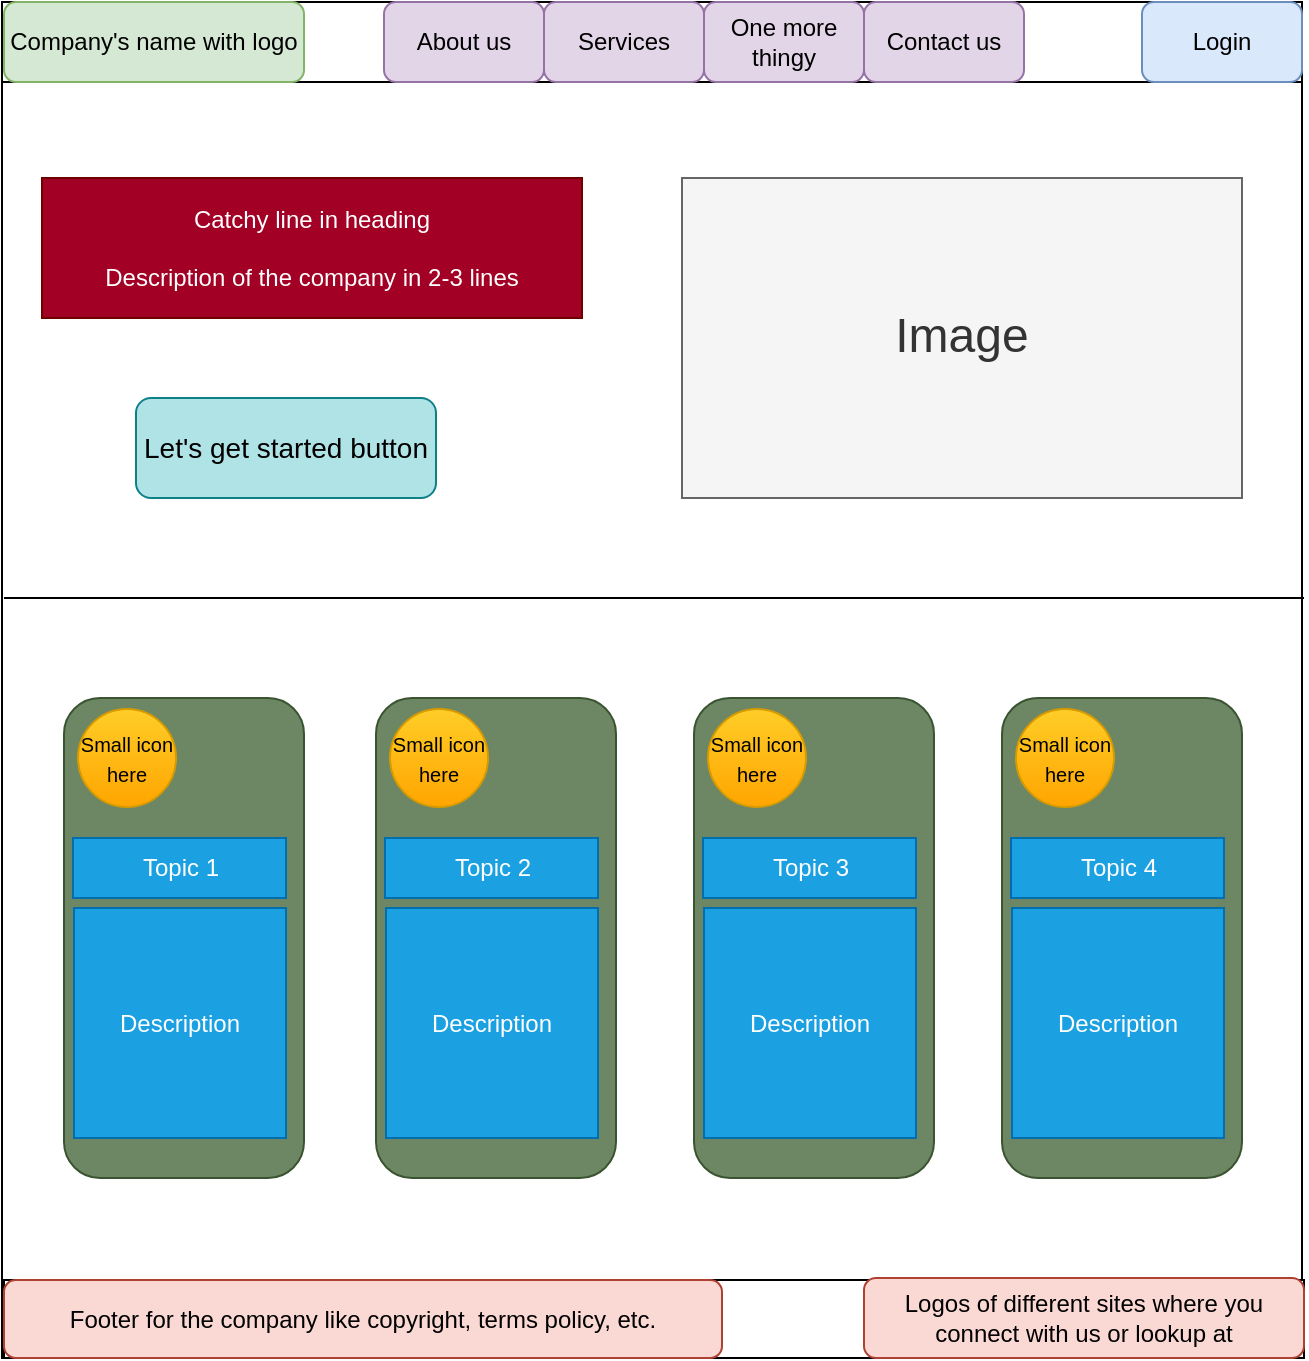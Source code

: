 <mxfile version="24.4.8" type="github">
  <diagram name="Page-1" id="pJp4zo_Ey-GJ9IVS6SAg">
    <mxGraphModel dx="794" dy="420" grid="1" gridSize="10" guides="1" tooltips="1" connect="1" arrows="1" fold="1" page="1" pageScale="1" pageWidth="850" pageHeight="1100" math="0" shadow="0">
      <root>
        <mxCell id="0" />
        <mxCell id="1" parent="0" />
        <mxCell id="oqOKgRQTfTrVc_61Tcot-1" value="" style="rounded=0;whiteSpace=wrap;html=1;" vertex="1" parent="1">
          <mxGeometry x="93" y="72" width="650" height="678" as="geometry" />
        </mxCell>
        <mxCell id="oqOKgRQTfTrVc_61Tcot-2" value="" style="rounded=0;whiteSpace=wrap;html=1;" vertex="1" parent="1">
          <mxGeometry x="93" y="72" width="650" height="40" as="geometry" />
        </mxCell>
        <mxCell id="oqOKgRQTfTrVc_61Tcot-4" value="Login" style="rounded=1;whiteSpace=wrap;html=1;fillColor=#dae8fc;strokeColor=#6c8ebf;" vertex="1" parent="1">
          <mxGeometry x="663" y="72" width="80" height="40" as="geometry" />
        </mxCell>
        <mxCell id="oqOKgRQTfTrVc_61Tcot-5" value="Company&#39;s name with logo" style="rounded=1;whiteSpace=wrap;html=1;fillColor=#d5e8d4;strokeColor=#82b366;" vertex="1" parent="1">
          <mxGeometry x="94" y="72" width="150" height="40" as="geometry" />
        </mxCell>
        <mxCell id="oqOKgRQTfTrVc_61Tcot-6" value="About us" style="rounded=1;whiteSpace=wrap;html=1;fillColor=#e1d5e7;strokeColor=#9673a6;" vertex="1" parent="1">
          <mxGeometry x="284" y="72" width="80" height="40" as="geometry" />
        </mxCell>
        <mxCell id="oqOKgRQTfTrVc_61Tcot-7" value="Services" style="rounded=1;whiteSpace=wrap;html=1;fillColor=#e1d5e7;strokeColor=#9673a6;" vertex="1" parent="1">
          <mxGeometry x="364" y="72" width="80" height="40" as="geometry" />
        </mxCell>
        <mxCell id="oqOKgRQTfTrVc_61Tcot-8" value="One more thingy" style="rounded=1;whiteSpace=wrap;html=1;fillColor=#e1d5e7;strokeColor=#9673a6;" vertex="1" parent="1">
          <mxGeometry x="444" y="72" width="80" height="40" as="geometry" />
        </mxCell>
        <mxCell id="oqOKgRQTfTrVc_61Tcot-9" value="&lt;font style=&quot;font-size: 14px;&quot;&gt;Let&#39;s get started button&lt;/font&gt;" style="rounded=1;whiteSpace=wrap;html=1;fillColor=#b0e3e6;strokeColor=#0e8088;" vertex="1" parent="1">
          <mxGeometry x="160" y="270" width="150" height="50" as="geometry" />
        </mxCell>
        <mxCell id="oqOKgRQTfTrVc_61Tcot-10" value="Catchy line in heading&lt;br&gt;&lt;br&gt;Description of the company in&amp;nbsp;2-3 lines" style="text;html=1;align=center;verticalAlign=middle;whiteSpace=wrap;rounded=0;fillColor=#a20025;strokeColor=#6F0000;fontColor=#ffffff;" vertex="1" parent="1">
          <mxGeometry x="113" y="160" width="270" height="70" as="geometry" />
        </mxCell>
        <mxCell id="oqOKgRQTfTrVc_61Tcot-11" value="&lt;sup&gt;&lt;font style=&quot;font-size: 24px;&quot;&gt;Image&lt;/font&gt;&lt;/sup&gt;" style="rounded=0;whiteSpace=wrap;html=1;fillColor=#f5f5f5;fontColor=#333333;strokeColor=#666666;" vertex="1" parent="1">
          <mxGeometry x="433" y="160" width="280" height="160" as="geometry" />
        </mxCell>
        <mxCell id="oqOKgRQTfTrVc_61Tcot-19" value="" style="endArrow=none;html=1;rounded=0;entryX=0.999;entryY=0.413;entryDx=0;entryDy=0;entryPerimeter=0;" edge="1" parent="1">
          <mxGeometry width="50" height="50" relative="1" as="geometry">
            <mxPoint x="94" y="370" as="sourcePoint" />
            <mxPoint x="744" y="370" as="targetPoint" />
          </mxGeometry>
        </mxCell>
        <mxCell id="oqOKgRQTfTrVc_61Tcot-20" value="" style="rounded=0;whiteSpace=wrap;html=1;" vertex="1" parent="1">
          <mxGeometry x="94" y="711" width="650" height="39" as="geometry" />
        </mxCell>
        <mxCell id="oqOKgRQTfTrVc_61Tcot-21" value="Footer for the company like copyright, terms policy, etc." style="rounded=1;whiteSpace=wrap;html=1;fillColor=#fad9d5;strokeColor=#ae4132;" vertex="1" parent="1">
          <mxGeometry x="94" y="711" width="359" height="39" as="geometry" />
        </mxCell>
        <mxCell id="oqOKgRQTfTrVc_61Tcot-22" value="Logos of different sites where you connect with us or lookup at" style="rounded=1;whiteSpace=wrap;html=1;fillColor=#fad9d5;strokeColor=#ae4132;" vertex="1" parent="1">
          <mxGeometry x="524" y="710" width="220" height="40" as="geometry" />
        </mxCell>
        <mxCell id="oqOKgRQTfTrVc_61Tcot-28" value="Contact us" style="rounded=1;whiteSpace=wrap;html=1;fillColor=#e1d5e7;strokeColor=#9673a6;" vertex="1" parent="1">
          <mxGeometry x="524" y="72" width="80" height="40" as="geometry" />
        </mxCell>
        <mxCell id="oqOKgRQTfTrVc_61Tcot-76" value="" style="group" vertex="1" connectable="0" parent="1">
          <mxGeometry x="280" y="420" width="120" height="240" as="geometry" />
        </mxCell>
        <mxCell id="oqOKgRQTfTrVc_61Tcot-72" value="" style="rounded=1;whiteSpace=wrap;html=1;fillColor=#6d8764;fontColor=#ffffff;strokeColor=#3A5431;" vertex="1" parent="oqOKgRQTfTrVc_61Tcot-76">
          <mxGeometry width="120" height="240" as="geometry" />
        </mxCell>
        <mxCell id="oqOKgRQTfTrVc_61Tcot-73" value="&lt;font style=&quot;font-size: 10px;&quot;&gt;Small icon here&lt;/font&gt;" style="ellipse;whiteSpace=wrap;html=1;aspect=fixed;fillColor=#ffcd28;gradientColor=#ffa500;strokeColor=#d79b00;" vertex="1" parent="oqOKgRQTfTrVc_61Tcot-76">
          <mxGeometry x="7" y="5.5" width="49" height="49" as="geometry" />
        </mxCell>
        <mxCell id="oqOKgRQTfTrVc_61Tcot-74" value="Topic 2" style="text;html=1;align=center;verticalAlign=middle;whiteSpace=wrap;rounded=0;fillColor=#1ba1e2;fontColor=#ffffff;strokeColor=#006EAF;" vertex="1" parent="oqOKgRQTfTrVc_61Tcot-76">
          <mxGeometry x="4.5" y="70" width="106.5" height="30" as="geometry" />
        </mxCell>
        <mxCell id="oqOKgRQTfTrVc_61Tcot-75" value="Description" style="text;html=1;align=center;verticalAlign=middle;whiteSpace=wrap;rounded=0;fillColor=#1ba1e2;fontColor=#ffffff;strokeColor=#006EAF;" vertex="1" parent="oqOKgRQTfTrVc_61Tcot-76">
          <mxGeometry x="5" y="105" width="106" height="115" as="geometry" />
        </mxCell>
        <mxCell id="oqOKgRQTfTrVc_61Tcot-77" value="" style="group" vertex="1" connectable="0" parent="1">
          <mxGeometry x="124" y="420" width="120" height="240" as="geometry" />
        </mxCell>
        <mxCell id="oqOKgRQTfTrVc_61Tcot-68" value="" style="rounded=1;whiteSpace=wrap;html=1;fillColor=#6d8764;fontColor=#ffffff;strokeColor=#3A5431;" vertex="1" parent="oqOKgRQTfTrVc_61Tcot-77">
          <mxGeometry width="120" height="240" as="geometry" />
        </mxCell>
        <mxCell id="oqOKgRQTfTrVc_61Tcot-69" value="&lt;font style=&quot;font-size: 10px;&quot;&gt;Small icon here&lt;/font&gt;" style="ellipse;whiteSpace=wrap;html=1;aspect=fixed;fillColor=#ffcd28;gradientColor=#ffa500;strokeColor=#d79b00;" vertex="1" parent="oqOKgRQTfTrVc_61Tcot-77">
          <mxGeometry x="7" y="5.5" width="49" height="49" as="geometry" />
        </mxCell>
        <mxCell id="oqOKgRQTfTrVc_61Tcot-70" value="Topic 1" style="text;html=1;align=center;verticalAlign=middle;whiteSpace=wrap;rounded=0;fillColor=#1ba1e2;fontColor=#ffffff;strokeColor=#006EAF;" vertex="1" parent="oqOKgRQTfTrVc_61Tcot-77">
          <mxGeometry x="4.5" y="70" width="106.5" height="30" as="geometry" />
        </mxCell>
        <mxCell id="oqOKgRQTfTrVc_61Tcot-71" value="Description" style="text;html=1;align=center;verticalAlign=middle;whiteSpace=wrap;rounded=0;fillColor=#1ba1e2;fontColor=#ffffff;strokeColor=#006EAF;" vertex="1" parent="oqOKgRQTfTrVc_61Tcot-77">
          <mxGeometry x="5" y="105" width="106" height="115" as="geometry" />
        </mxCell>
        <mxCell id="oqOKgRQTfTrVc_61Tcot-78" value="" style="group" vertex="1" connectable="0" parent="1">
          <mxGeometry x="439" y="420" width="120" height="240" as="geometry" />
        </mxCell>
        <mxCell id="oqOKgRQTfTrVc_61Tcot-46" value="" style="rounded=1;whiteSpace=wrap;html=1;fillColor=#6d8764;fontColor=#ffffff;strokeColor=#3A5431;" vertex="1" parent="oqOKgRQTfTrVc_61Tcot-78">
          <mxGeometry width="120" height="240" as="geometry" />
        </mxCell>
        <mxCell id="oqOKgRQTfTrVc_61Tcot-47" value="&lt;font style=&quot;font-size: 10px;&quot;&gt;Small icon here&lt;/font&gt;" style="ellipse;whiteSpace=wrap;html=1;aspect=fixed;fillColor=#ffcd28;gradientColor=#ffa500;strokeColor=#d79b00;" vertex="1" parent="oqOKgRQTfTrVc_61Tcot-78">
          <mxGeometry x="7" y="5.5" width="49" height="49" as="geometry" />
        </mxCell>
        <mxCell id="oqOKgRQTfTrVc_61Tcot-48" value="Topic 3" style="text;html=1;align=center;verticalAlign=middle;whiteSpace=wrap;rounded=0;fillColor=#1ba1e2;fontColor=#ffffff;strokeColor=#006EAF;" vertex="1" parent="oqOKgRQTfTrVc_61Tcot-78">
          <mxGeometry x="4.5" y="70" width="106.5" height="30" as="geometry" />
        </mxCell>
        <mxCell id="oqOKgRQTfTrVc_61Tcot-49" value="Description" style="text;html=1;align=center;verticalAlign=middle;whiteSpace=wrap;rounded=0;fillColor=#1ba1e2;fontColor=#ffffff;strokeColor=#006EAF;" vertex="1" parent="oqOKgRQTfTrVc_61Tcot-78">
          <mxGeometry x="5" y="105" width="106" height="115" as="geometry" />
        </mxCell>
        <mxCell id="oqOKgRQTfTrVc_61Tcot-79" value="" style="group" vertex="1" connectable="0" parent="1">
          <mxGeometry x="593" y="420" width="120" height="240" as="geometry" />
        </mxCell>
        <mxCell id="oqOKgRQTfTrVc_61Tcot-59" value="" style="rounded=1;whiteSpace=wrap;html=1;fillColor=#6d8764;fontColor=#ffffff;strokeColor=#3A5431;" vertex="1" parent="oqOKgRQTfTrVc_61Tcot-79">
          <mxGeometry width="120" height="240" as="geometry" />
        </mxCell>
        <mxCell id="oqOKgRQTfTrVc_61Tcot-60" value="&lt;font style=&quot;font-size: 10px;&quot;&gt;Small icon here&lt;/font&gt;" style="ellipse;whiteSpace=wrap;html=1;aspect=fixed;fillColor=#ffcd28;gradientColor=#ffa500;strokeColor=#d79b00;" vertex="1" parent="oqOKgRQTfTrVc_61Tcot-79">
          <mxGeometry x="7" y="5.5" width="49" height="49" as="geometry" />
        </mxCell>
        <mxCell id="oqOKgRQTfTrVc_61Tcot-61" value="Topic 4" style="text;html=1;align=center;verticalAlign=middle;whiteSpace=wrap;rounded=0;fillColor=#1ba1e2;fontColor=#ffffff;strokeColor=#006EAF;" vertex="1" parent="oqOKgRQTfTrVc_61Tcot-79">
          <mxGeometry x="4.5" y="70" width="106.5" height="30" as="geometry" />
        </mxCell>
        <mxCell id="oqOKgRQTfTrVc_61Tcot-62" value="Description" style="text;html=1;align=center;verticalAlign=middle;whiteSpace=wrap;rounded=0;fillColor=#1ba1e2;fontColor=#ffffff;strokeColor=#006EAF;" vertex="1" parent="oqOKgRQTfTrVc_61Tcot-79">
          <mxGeometry x="5" y="105" width="106" height="115" as="geometry" />
        </mxCell>
      </root>
    </mxGraphModel>
  </diagram>
</mxfile>
